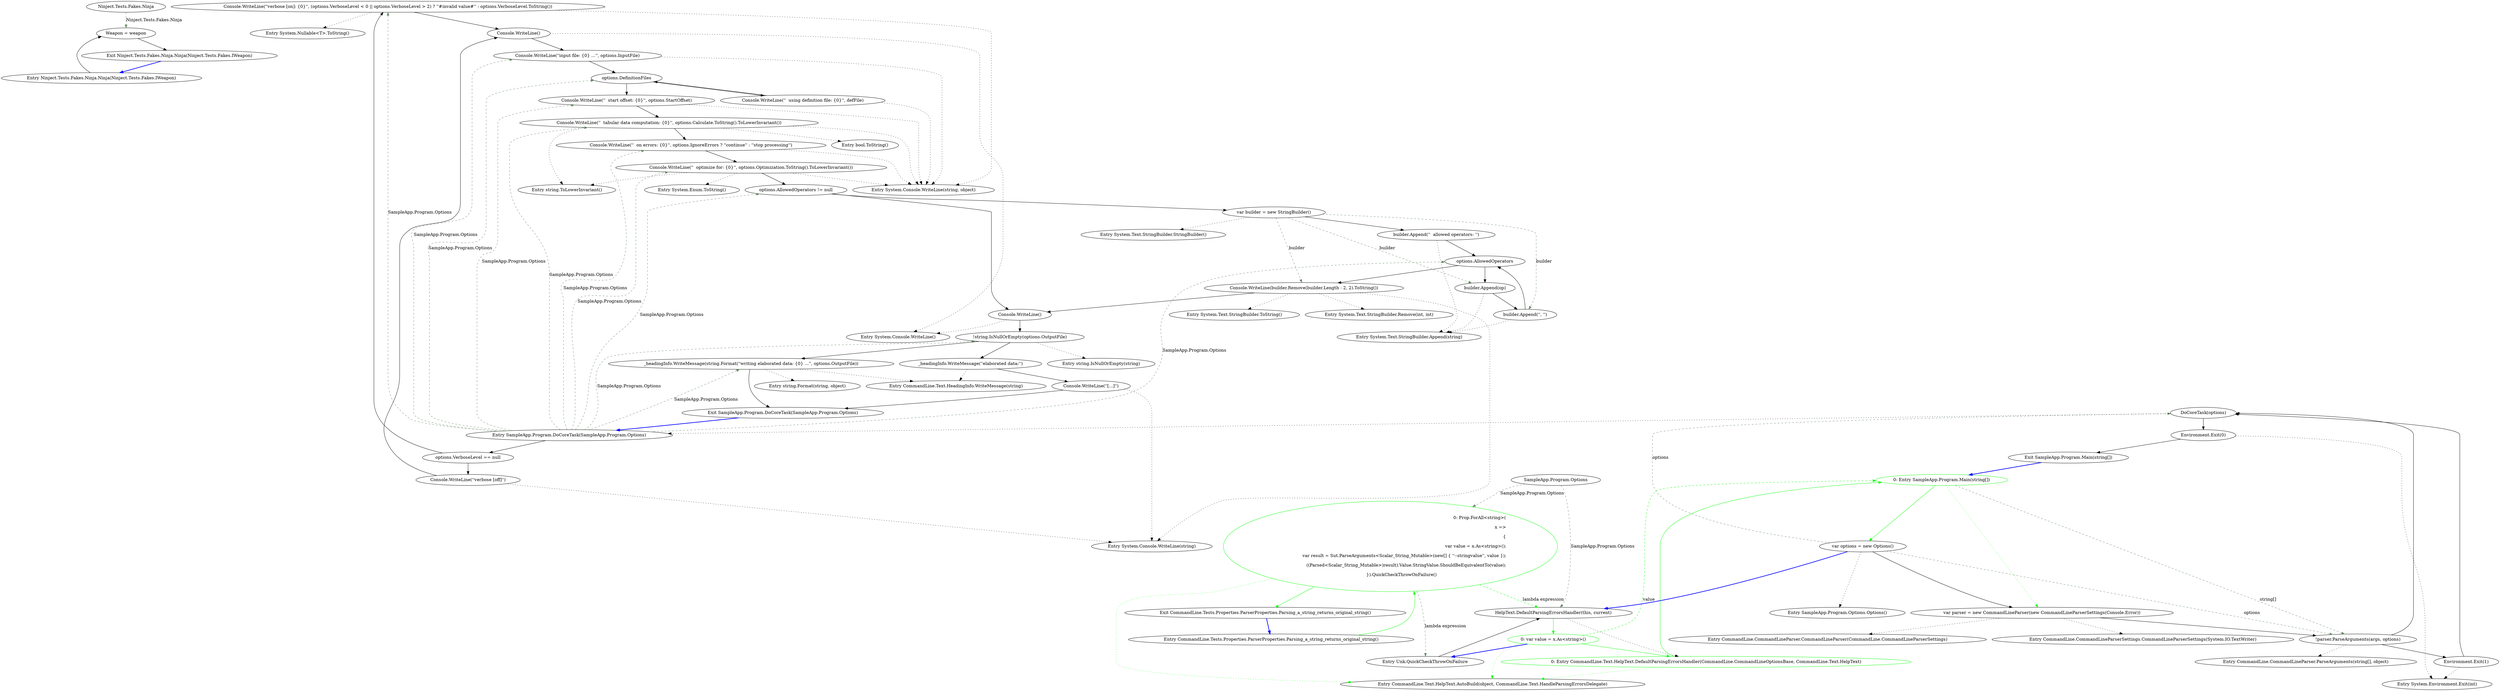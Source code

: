 digraph  {
n3 [label="Ninject.Tests.Fakes.Ninja", span=""];
n0 [cluster="Ninject.Tests.Fakes.Ninja.Ninja(Ninject.Tests.Fakes.IWeapon)", label="Entry Ninject.Tests.Fakes.Ninja.Ninja(Ninject.Tests.Fakes.IWeapon)", span="4-4"];
n1 [cluster="Ninject.Tests.Fakes.Ninja.Ninja(Ninject.Tests.Fakes.IWeapon)", label="Weapon = weapon", span="6-6"];
n2 [cluster="Ninject.Tests.Fakes.Ninja.Ninja(Ninject.Tests.Fakes.IWeapon)", label="Exit Ninject.Tests.Fakes.Ninja.Ninja(Ninject.Tests.Fakes.IWeapon)", span="4-4"];
m0_47 [cluster="System.Nullable<T>.ToString()", file="ParserProperties.cs", label="Entry System.Nullable<T>.ToString()", span="0-0"];
m0_49 [cluster="System.Console.WriteLine()", file="ParserProperties.cs", label="Entry System.Console.WriteLine()", span="0-0"];
m0_3 [cluster="CommandLine.Text.HelpText.AutoBuild(object, CommandLine.Text.HandleParsingErrorsDelegate)", file="ParserProperties.cs", label="Entry CommandLine.Text.HelpText.AutoBuild(object, CommandLine.Text.HandleParsingErrorsDelegate)", span="793-793"];
m0_48 [cluster="System.Console.WriteLine(string, object)", file="ParserProperties.cs", label="Entry System.Console.WriteLine(string, object)", span="0-0"];
m0_20 [cluster="System.Environment.Exit(int)", file="ParserProperties.cs", label="Entry System.Environment.Exit(int)", span="0-0"];
m0_59 [cluster="CommandLine.Text.HeadingInfo.WriteMessage(string)", file="ParserProperties.cs", label="Entry CommandLine.Text.HeadingInfo.WriteMessage(string)", span="361-361"];
m0_5 [cluster="lambda expression", file="ParserProperties.cs", label="HelpText.DefaultParsingErrorsHandler(this, current)", span="95-95"];
m0_4 [cluster="Unk.QuickCheckThrowOnFailure", file="ParserProperties.cs", label="Entry Unk.QuickCheckThrowOnFailure", span=""];
m0_6 [cluster="lambda expression", color=green, community=0, file="ParserProperties.cs", label="0: var value = x.As<string>()", span="22-22"];
m0_7 [cluster="CommandLine.Text.HelpText.DefaultParsingErrorsHandler(CommandLine.CommandLineOptionsBase, CommandLine.Text.HelpText)", color=green, community=0, file="ParserProperties.cs", label="0: Entry CommandLine.Text.HelpText.DefaultParsingErrorsHandler(CommandLine.CommandLineOptionsBase, CommandLine.Text.HelpText)", span="840-840"];
m0_8 [cluster="SampleApp.Program.Main(string[])", color=green, community=0, file="ParserProperties.cs", label="0: Entry SampleApp.Program.Main(string[])", span="156-156"];
m0_9 [cluster="SampleApp.Program.Main(string[])", file="ParserProperties.cs", label="var options = new Options()", span="161-161"];
m0_52 [cluster="System.Enum.ToString()", file="ParserProperties.cs", label="Entry System.Enum.ToString()", span="0-0"];
m0_55 [cluster="System.Text.StringBuilder.Remove(int, int)", file="ParserProperties.cs", label="Entry System.Text.StringBuilder.Remove(int, int)", span="0-0"];
m0_17 [cluster="CommandLine.CommandLineParser.CommandLineParser(CommandLine.CommandLineParserSettings)", file="ParserProperties.cs", label="Entry CommandLine.CommandLineParser.CommandLineParser(CommandLine.CommandLineParserSettings)", span="1692-1692"];
m0_10 [cluster="SampleApp.Program.Main(string[])", file="ParserProperties.cs", label="var parser = new CommandLineParser(new CommandLineParserSettings(Console.Error))", span="162-162"];
m0_57 [cluster="string.IsNullOrEmpty(string)", file="ParserProperties.cs", label="Entry string.IsNullOrEmpty(string)", span="0-0"];
m0_51 [cluster="string.ToLowerInvariant()", file="ParserProperties.cs", label="Entry string.ToLowerInvariant()", span="0-0"];
m0_58 [cluster="string.Format(string, object)", file="ParserProperties.cs", label="Entry string.Format(string, object)", span="0-0"];
m0_18 [cluster="CommandLine.CommandLineParserSettings.CommandLineParserSettings(System.IO.TextWriter)", file="ParserProperties.cs", label="Entry CommandLine.CommandLineParserSettings.CommandLineParserSettings(System.IO.TextWriter)", span="1564-1564"];
m0_56 [cluster="System.Text.StringBuilder.ToString()", file="ParserProperties.cs", label="Entry System.Text.StringBuilder.ToString()", span="0-0"];
m0_54 [cluster="System.Text.StringBuilder.Append(string)", file="ParserProperties.cs", label="Entry System.Text.StringBuilder.Append(string)", span="0-0"];
m0_0 [cluster="CommandLine.Tests.Properties.ParserProperties.Parsing_a_string_returns_original_string()", file="ParserProperties.cs", label="Entry CommandLine.Tests.Properties.ParserProperties.Parsing_a_string_returns_original_string()", span="17-17"];
m0_1 [cluster="CommandLine.Tests.Properties.ParserProperties.Parsing_a_string_returns_original_string()", color=green, community=0, file="ParserProperties.cs", label="0: Prop.ForAll<string>(\r\n                x =>\r\n                {\r\n                    var value = x.As<string>();\r\n                    var result = Sut.ParseArguments<Scalar_String_Mutable>(new[] { ''--stringvalue'', value });\r\n                    ((Parsed<Scalar_String_Mutable>)result).Value.StringValue.ShouldBeEquivalentTo(value);\r\n                }).QuickCheckThrowOnFailure()", span="19-25"];
m0_2 [cluster="CommandLine.Tests.Properties.ParserProperties.Parsing_a_string_returns_original_string()", file="ParserProperties.cs", label="Exit CommandLine.Tests.Properties.ParserProperties.Parsing_a_string_returns_original_string()", span="17-17"];
m0_46 [cluster="System.Console.WriteLine(string)", file="ParserProperties.cs", label="Entry System.Console.WriteLine(string)", span="0-0"];
m0_50 [cluster="bool.ToString()", file="ParserProperties.cs", label="Entry bool.ToString()", span="0-0"];
m0_16 [cluster="SampleApp.Program.Options.Options()", file="ParserProperties.cs", label="Entry SampleApp.Program.Options.Options()", span="55-55"];
m0_21 [cluster="SampleApp.Program.DoCoreTask(SampleApp.Program.Options)", file="ParserProperties.cs", label="Entry SampleApp.Program.DoCoreTask(SampleApp.Program.Options)", span="171-171"];
m0_22 [cluster="SampleApp.Program.DoCoreTask(SampleApp.Program.Options)", file="ParserProperties.cs", label="options.VerboseLevel == null", span="173-173"];
m0_24 [cluster="SampleApp.Program.DoCoreTask(SampleApp.Program.Options)", file="ParserProperties.cs", label="Console.WriteLine(''verbose [on]: {0}'', (options.VerboseLevel < 0 || options.VerboseLevel > 2) ? ''#invalid value#'' : options.VerboseLevel.ToString())", span="176-176"];
m0_26 [cluster="SampleApp.Program.DoCoreTask(SampleApp.Program.Options)", file="ParserProperties.cs", label="Console.WriteLine(''input file: {0} ...'', options.InputFile)", span="178-178"];
m0_27 [cluster="SampleApp.Program.DoCoreTask(SampleApp.Program.Options)", file="ParserProperties.cs", label="options.DefinitionFiles", span="179-179"];
m0_29 [cluster="SampleApp.Program.DoCoreTask(SampleApp.Program.Options)", file="ParserProperties.cs", label="Console.WriteLine(''  start offset: {0}'', options.StartOffset)", span="183-183"];
m0_30 [cluster="SampleApp.Program.DoCoreTask(SampleApp.Program.Options)", file="ParserProperties.cs", label="Console.WriteLine(''  tabular data computation: {0}'', options.Calculate.ToString().ToLowerInvariant())", span="184-184"];
m0_31 [cluster="SampleApp.Program.DoCoreTask(SampleApp.Program.Options)", file="ParserProperties.cs", label="Console.WriteLine(''  on errors: {0}'', options.IgnoreErrors ? ''continue'' : ''stop processing'')", span="185-185"];
m0_32 [cluster="SampleApp.Program.DoCoreTask(SampleApp.Program.Options)", file="ParserProperties.cs", label="Console.WriteLine(''  optimize for: {0}'', options.Optimization.ToString().ToLowerInvariant())", span="186-186"];
m0_33 [cluster="SampleApp.Program.DoCoreTask(SampleApp.Program.Options)", file="ParserProperties.cs", label="options.AllowedOperators != null", span="187-187"];
m0_36 [cluster="SampleApp.Program.DoCoreTask(SampleApp.Program.Options)", file="ParserProperties.cs", label="options.AllowedOperators", span="191-191"];
m0_41 [cluster="SampleApp.Program.DoCoreTask(SampleApp.Program.Options)", file="ParserProperties.cs", label="!string.IsNullOrEmpty(options.OutputFile)", span="199-199"];
m0_42 [cluster="SampleApp.Program.DoCoreTask(SampleApp.Program.Options)", file="ParserProperties.cs", label="_headingInfo.WriteMessage(string.Format(''writing elaborated data: {0} ...'', options.OutputFile))", span="200-200"];
m0_23 [cluster="SampleApp.Program.DoCoreTask(SampleApp.Program.Options)", file="ParserProperties.cs", label="Console.WriteLine(''verbose [off]'')", span="174-174"];
m0_25 [cluster="SampleApp.Program.DoCoreTask(SampleApp.Program.Options)", file="ParserProperties.cs", label="Console.WriteLine()", span="177-177"];
m0_28 [cluster="SampleApp.Program.DoCoreTask(SampleApp.Program.Options)", file="ParserProperties.cs", label="Console.WriteLine(''  using definition file: {0}'', defFile)", span="181-181"];
m0_34 [cluster="SampleApp.Program.DoCoreTask(SampleApp.Program.Options)", file="ParserProperties.cs", label="var builder = new StringBuilder()", span="189-189"];
m0_40 [cluster="SampleApp.Program.DoCoreTask(SampleApp.Program.Options)", file="ParserProperties.cs", label="Console.WriteLine()", span="198-198"];
m0_35 [cluster="SampleApp.Program.DoCoreTask(SampleApp.Program.Options)", file="ParserProperties.cs", label="builder.Append(''  allowed operators: '')", span="190-190"];
m0_37 [cluster="SampleApp.Program.DoCoreTask(SampleApp.Program.Options)", file="ParserProperties.cs", label="builder.Append(op)", span="193-193"];
m0_38 [cluster="SampleApp.Program.DoCoreTask(SampleApp.Program.Options)", file="ParserProperties.cs", label="builder.Append('', '')", span="194-194"];
m0_39 [cluster="SampleApp.Program.DoCoreTask(SampleApp.Program.Options)", file="ParserProperties.cs", label="Console.WriteLine(builder.Remove(builder.Length - 2, 2).ToString())", span="196-196"];
m0_43 [cluster="SampleApp.Program.DoCoreTask(SampleApp.Program.Options)", file="ParserProperties.cs", label="_headingInfo.WriteMessage(''elaborated data:'')", span="203-203"];
m0_44 [cluster="SampleApp.Program.DoCoreTask(SampleApp.Program.Options)", file="ParserProperties.cs", label="Console.WriteLine(''[...]'')", span="204-204"];
m0_45 [cluster="SampleApp.Program.DoCoreTask(SampleApp.Program.Options)", file="ParserProperties.cs", label="Exit SampleApp.Program.DoCoreTask(SampleApp.Program.Options)", span="171-171"];
m0_53 [cluster="System.Text.StringBuilder.StringBuilder()", file="ParserProperties.cs", label="Entry System.Text.StringBuilder.StringBuilder()", span="0-0"];
m0_19 [cluster="CommandLine.CommandLineParser.ParseArguments(string[], object)", file="ParserProperties.cs", label="Entry CommandLine.CommandLineParser.ParseArguments(string[], object)", span="1717-1717"];
m0_11 [cluster="SampleApp.Program.Main(string[])", file="ParserProperties.cs", label="!parser.ParseArguments(args, options)", span="163-163"];
m0_13 [cluster="SampleApp.Program.Main(string[])", file="ParserProperties.cs", label="DoCoreTask(options)", span="166-166"];
m0_12 [cluster="SampleApp.Program.Main(string[])", file="ParserProperties.cs", label="Environment.Exit(1)", span="164-164"];
m0_14 [cluster="SampleApp.Program.Main(string[])", file="ParserProperties.cs", label="Environment.Exit(0)", span="168-168"];
m0_15 [cluster="SampleApp.Program.Main(string[])", file="ParserProperties.cs", label="Exit SampleApp.Program.Main(string[])", span="156-156"];
m0_60 [file="ParserProperties.cs", label="SampleApp.Program.Options", span=""];
n3 -> n1  [color=darkseagreen4, key=1, label="Ninject.Tests.Fakes.Ninja", style=dashed];
n0 -> n1  [key=0, style=solid];
n1 -> n2  [key=0, style=solid];
n2 -> n0  [color=blue, key=0, style=bold];
m0_5 -> m0_6  [color=green, key=0, style=solid];
m0_5 -> m0_7  [key=2, style=dotted];
m0_4 -> m0_5  [key=0, style=solid];
m0_6 -> m0_4  [color=blue, key=0, style=bold];
m0_6 -> m0_7  [color=green, key=0, style=solid];
m0_6 -> m0_3  [color=green, key=2, style=dotted];
m0_6 -> m0_8  [color=green, key=1, label=value, style=dashed];
m0_7 -> m0_8  [color=green, key=0, style=solid];
m0_7 -> m0_3  [color=green, key=2, style=dotted];
m0_8 -> m0_9  [color=green, key=0, style=solid];
m0_8 -> m0_10  [color=green, key=2, style=dotted];
m0_8 -> m0_11  [color=darkseagreen4, key=1, label="string[]", style=dashed];
m0_9 -> m0_5  [color=blue, key=0, style=bold];
m0_9 -> m0_10  [key=0, style=solid];
m0_9 -> m0_16  [key=2, style=dotted];
m0_9 -> m0_11  [color=darkseagreen4, key=1, label=options, style=dashed];
m0_9 -> m0_13  [color=darkseagreen4, key=1, label=options, style=dashed];
m0_10 -> m0_11  [key=0, style=solid];
m0_10 -> m0_17  [key=2, style=dotted];
m0_10 -> m0_18  [key=2, style=dotted];
m0_0 -> m0_1  [color=green, key=0, style=solid];
m0_1 -> m0_2  [color=green, key=0, style=solid];
m0_1 -> m0_3  [color=green, key=2, style=dotted];
m0_1 -> m0_4  [color=darkseagreen4, key=1, label="lambda expression", style=dashed];
m0_1 -> m0_5  [color=green, key=1, label="lambda expression", style=dashed];
m0_2 -> m0_0  [color=blue, key=0, style=bold];
m0_21 -> m0_22  [key=0, style=solid];
m0_21 -> m0_24  [color=darkseagreen4, key=1, label="SampleApp.Program.Options", style=dashed];
m0_21 -> m0_26  [color=darkseagreen4, key=1, label="SampleApp.Program.Options", style=dashed];
m0_21 -> m0_27  [color=darkseagreen4, key=1, label="SampleApp.Program.Options", style=dashed];
m0_21 -> m0_29  [color=darkseagreen4, key=1, label="SampleApp.Program.Options", style=dashed];
m0_21 -> m0_30  [color=darkseagreen4, key=1, label="SampleApp.Program.Options", style=dashed];
m0_21 -> m0_31  [color=darkseagreen4, key=1, label="SampleApp.Program.Options", style=dashed];
m0_21 -> m0_32  [color=darkseagreen4, key=1, label="SampleApp.Program.Options", style=dashed];
m0_21 -> m0_33  [color=darkseagreen4, key=1, label="SampleApp.Program.Options", style=dashed];
m0_21 -> m0_36  [color=darkseagreen4, key=1, label="SampleApp.Program.Options", style=dashed];
m0_21 -> m0_41  [color=darkseagreen4, key=1, label="SampleApp.Program.Options", style=dashed];
m0_21 -> m0_42  [color=darkseagreen4, key=1, label="SampleApp.Program.Options", style=dashed];
m0_22 -> m0_23  [key=0, style=solid];
m0_22 -> m0_24  [key=0, style=solid];
m0_24 -> m0_25  [key=0, style=solid];
m0_24 -> m0_47  [key=2, style=dotted];
m0_24 -> m0_48  [key=2, style=dotted];
m0_26 -> m0_27  [key=0, style=solid];
m0_26 -> m0_48  [key=2, style=dotted];
m0_27 -> m0_28  [key=0, style=solid];
m0_27 -> m0_29  [key=0, style=solid];
m0_29 -> m0_30  [key=0, style=solid];
m0_29 -> m0_48  [key=2, style=dotted];
m0_30 -> m0_31  [key=0, style=solid];
m0_30 -> m0_50  [key=2, style=dotted];
m0_30 -> m0_51  [key=2, style=dotted];
m0_30 -> m0_48  [key=2, style=dotted];
m0_31 -> m0_32  [key=0, style=solid];
m0_31 -> m0_48  [key=2, style=dotted];
m0_32 -> m0_33  [key=0, style=solid];
m0_32 -> m0_52  [key=2, style=dotted];
m0_32 -> m0_51  [key=2, style=dotted];
m0_32 -> m0_48  [key=2, style=dotted];
m0_33 -> m0_34  [key=0, style=solid];
m0_33 -> m0_40  [key=0, style=solid];
m0_36 -> m0_37  [key=0, style=solid];
m0_36 -> m0_39  [key=0, style=solid];
m0_41 -> m0_42  [key=0, style=solid];
m0_41 -> m0_43  [key=0, style=solid];
m0_41 -> m0_57  [key=2, style=dotted];
m0_42 -> m0_45  [key=0, style=solid];
m0_42 -> m0_58  [key=2, style=dotted];
m0_42 -> m0_59  [key=2, style=dotted];
m0_23 -> m0_25  [key=0, style=solid];
m0_23 -> m0_46  [key=2, style=dotted];
m0_25 -> m0_26  [key=0, style=solid];
m0_25 -> m0_49  [key=2, style=dotted];
m0_28 -> m0_27  [key=0, style=solid];
m0_28 -> m0_48  [key=2, style=dotted];
m0_34 -> m0_35  [key=0, style=solid];
m0_34 -> m0_53  [key=2, style=dotted];
m0_34 -> m0_37  [color=darkseagreen4, key=1, label=builder, style=dashed];
m0_34 -> m0_38  [color=darkseagreen4, key=1, label=builder, style=dashed];
m0_34 -> m0_39  [color=darkseagreen4, key=1, label=builder, style=dashed];
m0_40 -> m0_41  [key=0, style=solid];
m0_40 -> m0_49  [key=2, style=dotted];
m0_35 -> m0_36  [key=0, style=solid];
m0_35 -> m0_54  [key=2, style=dotted];
m0_37 -> m0_38  [key=0, style=solid];
m0_37 -> m0_54  [key=2, style=dotted];
m0_38 -> m0_36  [key=0, style=solid];
m0_38 -> m0_54  [key=2, style=dotted];
m0_39 -> m0_40  [key=0, style=solid];
m0_39 -> m0_55  [key=2, style=dotted];
m0_39 -> m0_56  [key=2, style=dotted];
m0_39 -> m0_46  [key=2, style=dotted];
m0_43 -> m0_44  [key=0, style=solid];
m0_43 -> m0_59  [key=2, style=dotted];
m0_44 -> m0_45  [key=0, style=solid];
m0_44 -> m0_46  [key=2, style=dotted];
m0_45 -> m0_21  [color=blue, key=0, style=bold];
m0_11 -> m0_12  [key=0, style=solid];
m0_11 -> m0_13  [key=0, style=solid];
m0_11 -> m0_19  [key=2, style=dotted];
m0_13 -> m0_14  [key=0, style=solid];
m0_13 -> m0_21  [key=2, style=dotted];
m0_12 -> m0_13  [key=0, style=solid];
m0_12 -> m0_20  [key=2, style=dotted];
m0_14 -> m0_15  [key=0, style=solid];
m0_14 -> m0_20  [key=2, style=dotted];
m0_15 -> m0_8  [color=blue, key=0, style=bold];
m0_60 -> m0_1  [color=darkseagreen4, key=1, label="SampleApp.Program.Options", style=dashed];
m0_60 -> m0_5  [color=darkseagreen4, key=1, label="SampleApp.Program.Options", style=dashed];
}
